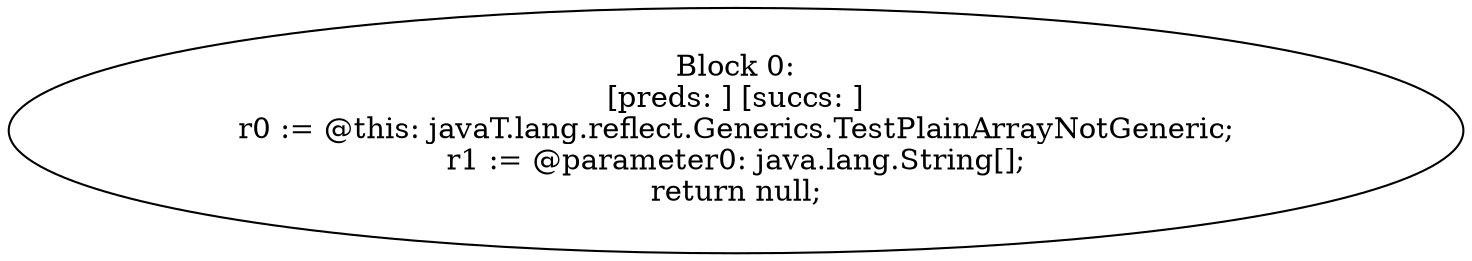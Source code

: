 digraph "unitGraph" {
    "Block 0:
[preds: ] [succs: ]
r0 := @this: javaT.lang.reflect.Generics.TestPlainArrayNotGeneric;
r1 := @parameter0: java.lang.String[];
return null;
"
}
